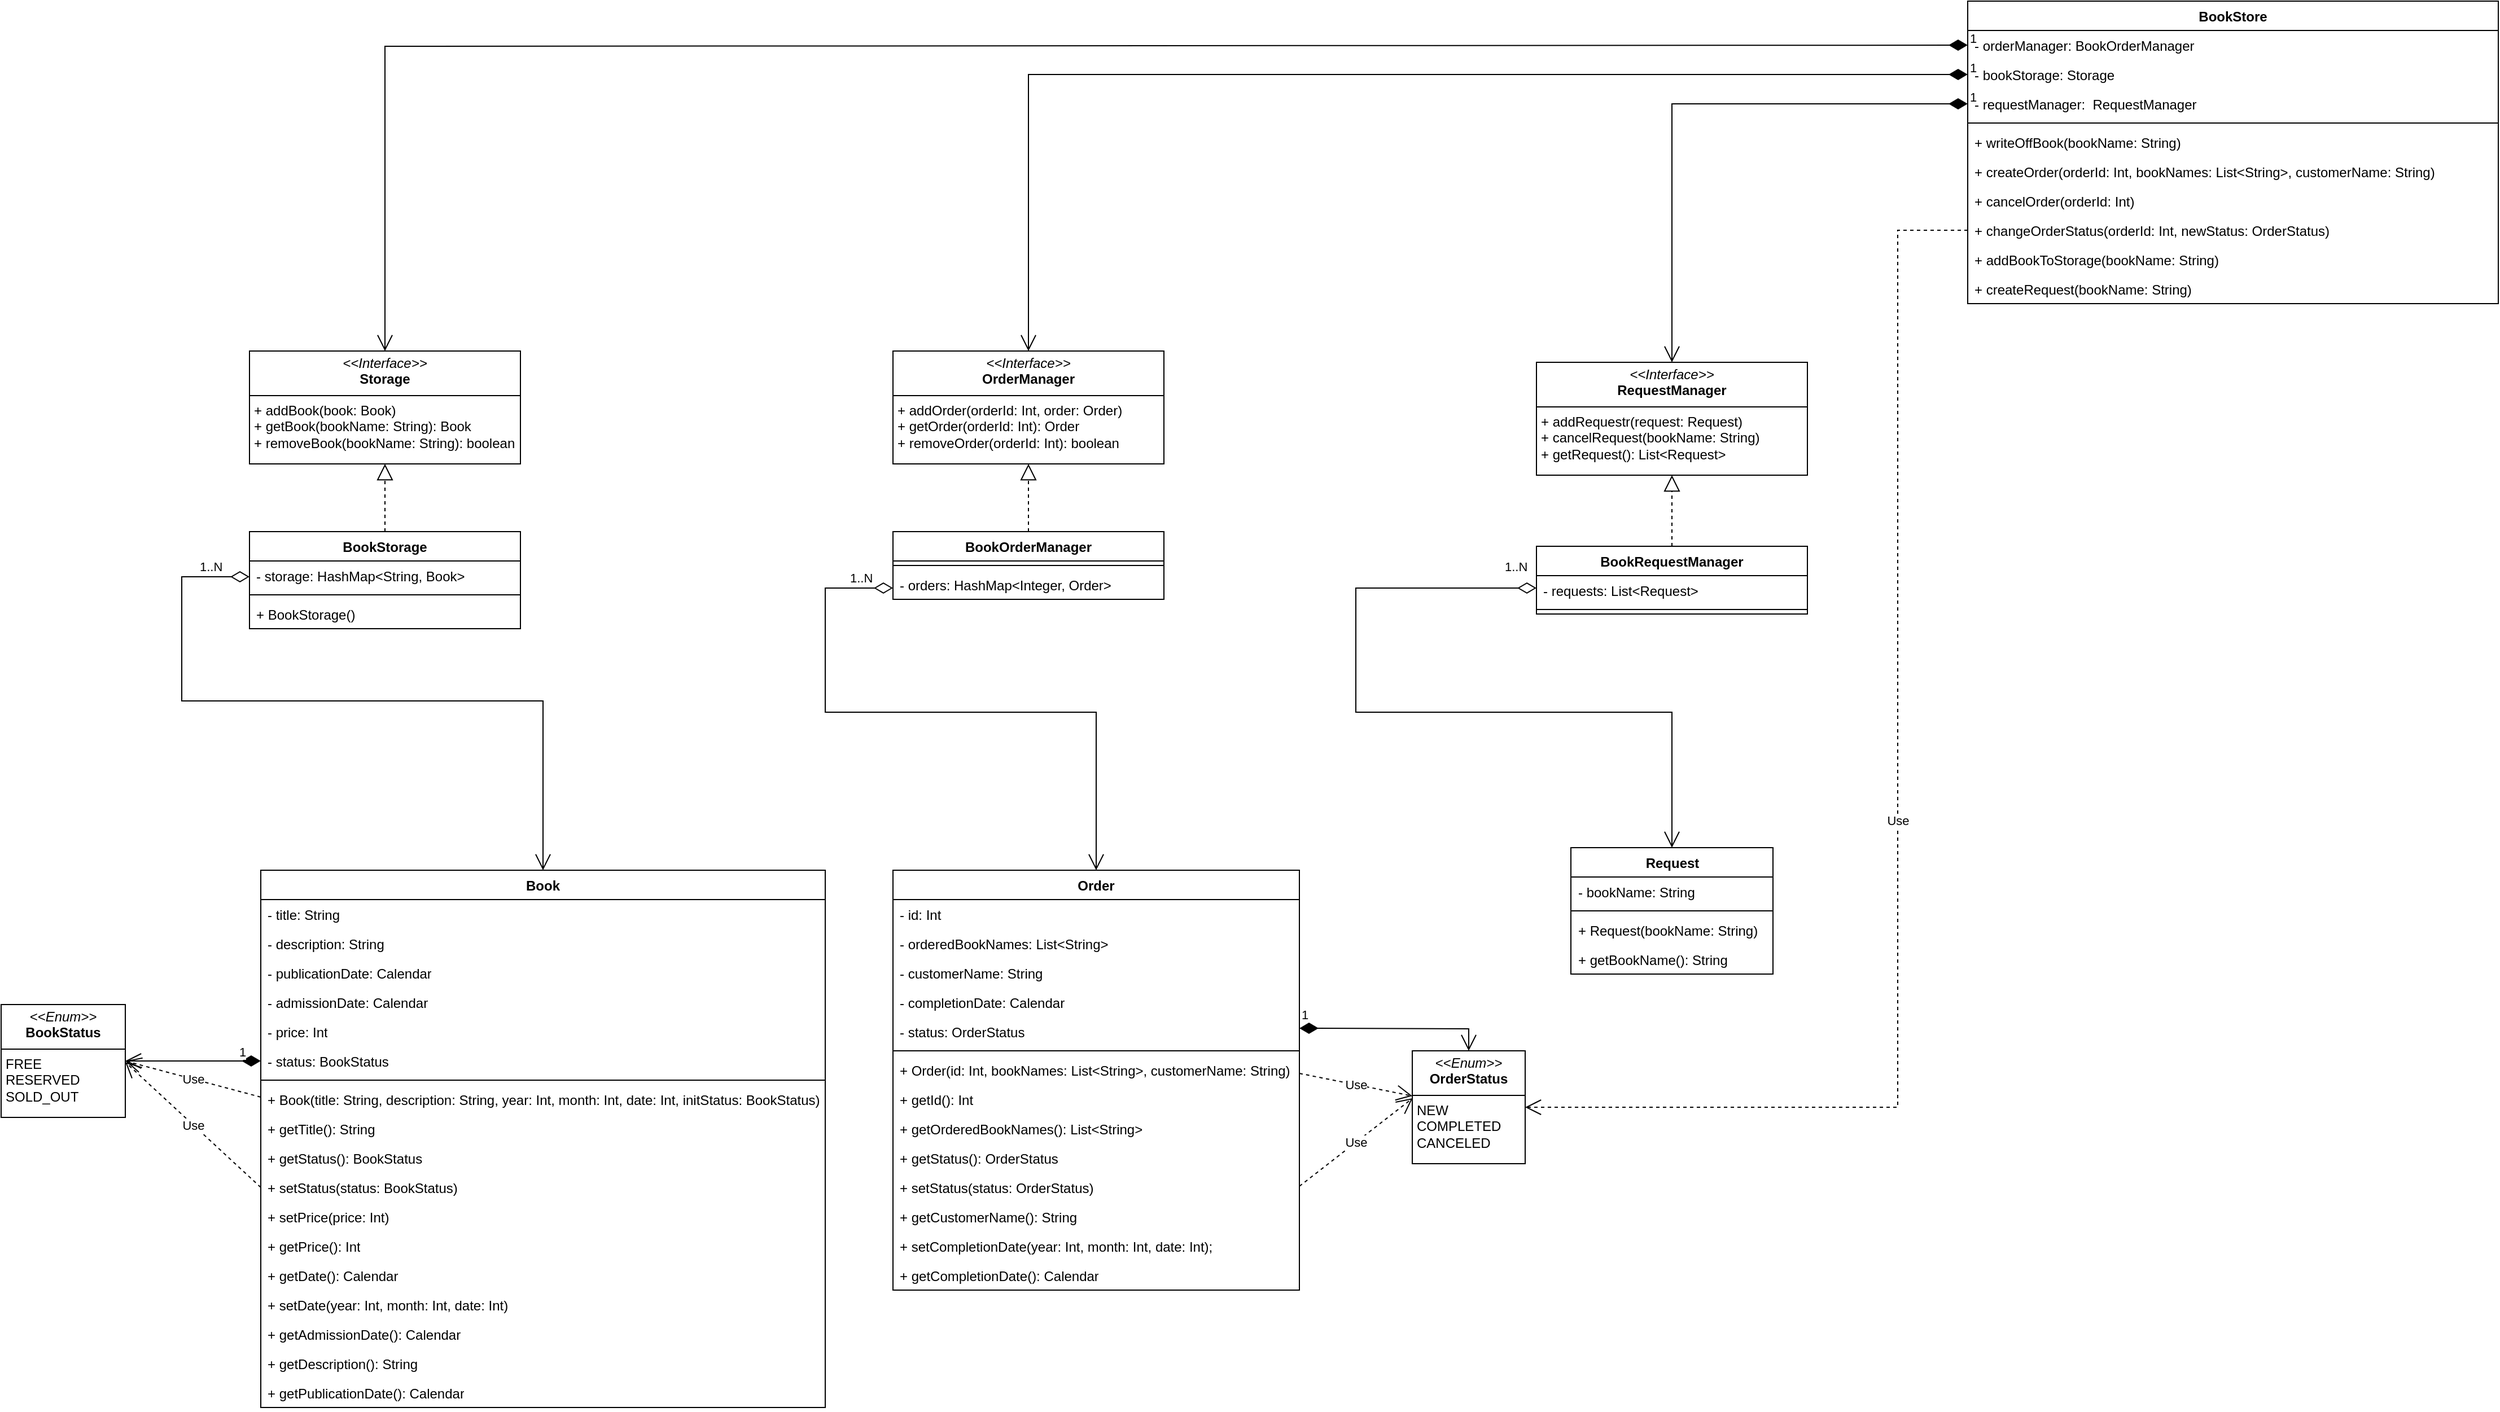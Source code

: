 <mxfile version="28.2.7">
  <diagram name="Страница — 1" id="3WayXBRZZ2SMgkHPEbz1">
    <mxGraphModel dx="1743" dy="818" grid="1" gridSize="10" guides="1" tooltips="1" connect="1" arrows="1" fold="1" page="1" pageScale="1" pageWidth="827" pageHeight="1169" math="0" shadow="0">
      <root>
        <mxCell id="0" />
        <mxCell id="1" parent="0" />
        <mxCell id="2PTjKoxte4hmcH_rGWA3-1" value="&lt;p style=&quot;margin:0px;margin-top:4px;text-align:center;&quot;&gt;&lt;i&gt;&amp;lt;&amp;lt;Interface&amp;gt;&amp;gt;&lt;/i&gt;&lt;br&gt;&lt;b&gt;OrderManager&lt;/b&gt;&lt;/p&gt;&lt;hr size=&quot;1&quot; style=&quot;border-style:solid;&quot;&gt;&lt;p style=&quot;margin:0px;margin-left:4px;&quot;&gt;+ addOrder(orderId: Int, order: Order)&lt;br&gt;+ getOrder(orderId: Int): Order&lt;/p&gt;&lt;p style=&quot;margin:0px;margin-left:4px;&quot;&gt;+ removeOrder(orderId: Int): boolean&lt;/p&gt;" style="verticalAlign=top;align=left;overflow=fill;html=1;whiteSpace=wrap;" vertex="1" parent="1">
          <mxGeometry x="880" y="330" width="240" height="100" as="geometry" />
        </mxCell>
        <mxCell id="2PTjKoxte4hmcH_rGWA3-2" value="&lt;p style=&quot;margin:0px;margin-top:4px;text-align:center;&quot;&gt;&lt;i&gt;&amp;lt;&amp;lt;Interface&amp;gt;&amp;gt;&lt;/i&gt;&lt;br&gt;&lt;b&gt;RequestManager&lt;/b&gt;&lt;/p&gt;&lt;hr size=&quot;1&quot; style=&quot;border-style:solid;&quot;&gt;&lt;p style=&quot;margin:0px;margin-left:4px;&quot;&gt;+ addRequestr(request: Request)&lt;br&gt;+ cancelRequest(bookName: String)&lt;/p&gt;&lt;p style=&quot;margin:0px;margin-left:4px;&quot;&gt;+ getRequest(): List&amp;lt;Request&amp;gt;&lt;/p&gt;" style="verticalAlign=top;align=left;overflow=fill;html=1;whiteSpace=wrap;" vertex="1" parent="1">
          <mxGeometry x="1450" y="340" width="240" height="100" as="geometry" />
        </mxCell>
        <mxCell id="2PTjKoxte4hmcH_rGWA3-3" value="&lt;p style=&quot;margin:0px;margin-top:4px;text-align:center;&quot;&gt;&lt;i&gt;&amp;lt;&amp;lt;Interface&amp;gt;&amp;gt;&lt;/i&gt;&lt;br&gt;&lt;b&gt;Storage&lt;/b&gt;&lt;/p&gt;&lt;hr size=&quot;1&quot; style=&quot;border-style:solid;&quot;&gt;&lt;p style=&quot;margin:0px;margin-left:4px;&quot;&gt;+ addBook(book: Book)&lt;br&gt;+ getBook(bookName: String): Book&lt;/p&gt;&lt;p style=&quot;margin:0px;margin-left:4px;&quot;&gt;+ removeBook(bookName: String): boolean&lt;/p&gt;" style="verticalAlign=top;align=left;overflow=fill;html=1;whiteSpace=wrap;" vertex="1" parent="1">
          <mxGeometry x="310" y="330" width="240" height="100" as="geometry" />
        </mxCell>
        <mxCell id="2PTjKoxte4hmcH_rGWA3-4" value="Book" style="swimlane;fontStyle=1;align=center;verticalAlign=top;childLayout=stackLayout;horizontal=1;startSize=26;horizontalStack=0;resizeParent=1;resizeParentMax=0;resizeLast=0;collapsible=1;marginBottom=0;whiteSpace=wrap;html=1;" vertex="1" parent="1">
          <mxGeometry x="320" y="790" width="500" height="476" as="geometry" />
        </mxCell>
        <mxCell id="2PTjKoxte4hmcH_rGWA3-5" value="- title: String" style="text;strokeColor=none;fillColor=none;align=left;verticalAlign=top;spacingLeft=4;spacingRight=4;overflow=hidden;rotatable=0;points=[[0,0.5],[1,0.5]];portConstraint=eastwest;whiteSpace=wrap;html=1;" vertex="1" parent="2PTjKoxte4hmcH_rGWA3-4">
          <mxGeometry y="26" width="500" height="26" as="geometry" />
        </mxCell>
        <mxCell id="2PTjKoxte4hmcH_rGWA3-12" value="- description: String&lt;div&gt;&lt;br&gt;&lt;/div&gt;" style="text;strokeColor=none;fillColor=none;align=left;verticalAlign=top;spacingLeft=4;spacingRight=4;overflow=hidden;rotatable=0;points=[[0,0.5],[1,0.5]];portConstraint=eastwest;whiteSpace=wrap;html=1;" vertex="1" parent="2PTjKoxte4hmcH_rGWA3-4">
          <mxGeometry y="52" width="500" height="26" as="geometry" />
        </mxCell>
        <mxCell id="2PTjKoxte4hmcH_rGWA3-11" value="- publicationDate: Calendar" style="text;strokeColor=none;fillColor=none;align=left;verticalAlign=top;spacingLeft=4;spacingRight=4;overflow=hidden;rotatable=0;points=[[0,0.5],[1,0.5]];portConstraint=eastwest;whiteSpace=wrap;html=1;" vertex="1" parent="2PTjKoxte4hmcH_rGWA3-4">
          <mxGeometry y="78" width="500" height="26" as="geometry" />
        </mxCell>
        <mxCell id="2PTjKoxte4hmcH_rGWA3-10" value="- admissionDate: Calendar" style="text;strokeColor=none;fillColor=none;align=left;verticalAlign=top;spacingLeft=4;spacingRight=4;overflow=hidden;rotatable=0;points=[[0,0.5],[1,0.5]];portConstraint=eastwest;whiteSpace=wrap;html=1;" vertex="1" parent="2PTjKoxte4hmcH_rGWA3-4">
          <mxGeometry y="104" width="500" height="26" as="geometry" />
        </mxCell>
        <mxCell id="2PTjKoxte4hmcH_rGWA3-9" value="- price: Int" style="text;strokeColor=none;fillColor=none;align=left;verticalAlign=top;spacingLeft=4;spacingRight=4;overflow=hidden;rotatable=0;points=[[0,0.5],[1,0.5]];portConstraint=eastwest;whiteSpace=wrap;html=1;" vertex="1" parent="2PTjKoxte4hmcH_rGWA3-4">
          <mxGeometry y="130" width="500" height="26" as="geometry" />
        </mxCell>
        <mxCell id="2PTjKoxte4hmcH_rGWA3-8" value="- status: BookStatus" style="text;strokeColor=none;fillColor=none;align=left;verticalAlign=top;spacingLeft=4;spacingRight=4;overflow=hidden;rotatable=0;points=[[0,0.5],[1,0.5]];portConstraint=eastwest;whiteSpace=wrap;html=1;" vertex="1" parent="2PTjKoxte4hmcH_rGWA3-4">
          <mxGeometry y="156" width="500" height="26" as="geometry" />
        </mxCell>
        <mxCell id="2PTjKoxte4hmcH_rGWA3-6" value="" style="line;strokeWidth=1;fillColor=none;align=left;verticalAlign=middle;spacingTop=-1;spacingLeft=3;spacingRight=3;rotatable=0;labelPosition=right;points=[];portConstraint=eastwest;strokeColor=inherit;" vertex="1" parent="2PTjKoxte4hmcH_rGWA3-4">
          <mxGeometry y="182" width="500" height="8" as="geometry" />
        </mxCell>
        <mxCell id="2PTjKoxte4hmcH_rGWA3-7" value="+ Book(title: String, description: String, year: Int, month: Int, date: Int, initStatus: BookStatus)" style="text;strokeColor=none;fillColor=none;align=left;verticalAlign=top;spacingLeft=4;spacingRight=4;overflow=hidden;rotatable=0;points=[[0,0.5],[1,0.5]];portConstraint=eastwest;whiteSpace=wrap;html=1;" vertex="1" parent="2PTjKoxte4hmcH_rGWA3-4">
          <mxGeometry y="190" width="500" height="26" as="geometry" />
        </mxCell>
        <mxCell id="2PTjKoxte4hmcH_rGWA3-13" value="+ getTitle(): String" style="text;strokeColor=none;fillColor=none;align=left;verticalAlign=top;spacingLeft=4;spacingRight=4;overflow=hidden;rotatable=0;points=[[0,0.5],[1,0.5]];portConstraint=eastwest;whiteSpace=wrap;html=1;" vertex="1" parent="2PTjKoxte4hmcH_rGWA3-4">
          <mxGeometry y="216" width="500" height="26" as="geometry" />
        </mxCell>
        <mxCell id="2PTjKoxte4hmcH_rGWA3-14" value="+ getStatus(): BookStatus" style="text;strokeColor=none;fillColor=none;align=left;verticalAlign=top;spacingLeft=4;spacingRight=4;overflow=hidden;rotatable=0;points=[[0,0.5],[1,0.5]];portConstraint=eastwest;whiteSpace=wrap;html=1;" vertex="1" parent="2PTjKoxte4hmcH_rGWA3-4">
          <mxGeometry y="242" width="500" height="26" as="geometry" />
        </mxCell>
        <mxCell id="2PTjKoxte4hmcH_rGWA3-21" value="+ setStatus(status: BookStatus)" style="text;strokeColor=none;fillColor=none;align=left;verticalAlign=top;spacingLeft=4;spacingRight=4;overflow=hidden;rotatable=0;points=[[0,0.5],[1,0.5]];portConstraint=eastwest;whiteSpace=wrap;html=1;" vertex="1" parent="2PTjKoxte4hmcH_rGWA3-4">
          <mxGeometry y="268" width="500" height="26" as="geometry" />
        </mxCell>
        <mxCell id="2PTjKoxte4hmcH_rGWA3-20" value="+ setPrice(price: Int)" style="text;strokeColor=none;fillColor=none;align=left;verticalAlign=top;spacingLeft=4;spacingRight=4;overflow=hidden;rotatable=0;points=[[0,0.5],[1,0.5]];portConstraint=eastwest;whiteSpace=wrap;html=1;" vertex="1" parent="2PTjKoxte4hmcH_rGWA3-4">
          <mxGeometry y="294" width="500" height="26" as="geometry" />
        </mxCell>
        <mxCell id="2PTjKoxte4hmcH_rGWA3-19" value="+ getPrice(): Int" style="text;strokeColor=none;fillColor=none;align=left;verticalAlign=top;spacingLeft=4;spacingRight=4;overflow=hidden;rotatable=0;points=[[0,0.5],[1,0.5]];portConstraint=eastwest;whiteSpace=wrap;html=1;" vertex="1" parent="2PTjKoxte4hmcH_rGWA3-4">
          <mxGeometry y="320" width="500" height="26" as="geometry" />
        </mxCell>
        <mxCell id="2PTjKoxte4hmcH_rGWA3-18" value="+ getDate(): Calendar" style="text;strokeColor=none;fillColor=none;align=left;verticalAlign=top;spacingLeft=4;spacingRight=4;overflow=hidden;rotatable=0;points=[[0,0.5],[1,0.5]];portConstraint=eastwest;whiteSpace=wrap;html=1;" vertex="1" parent="2PTjKoxte4hmcH_rGWA3-4">
          <mxGeometry y="346" width="500" height="26" as="geometry" />
        </mxCell>
        <mxCell id="2PTjKoxte4hmcH_rGWA3-17" value="+ setDate(year: Int, month: Int, date: Int)" style="text;strokeColor=none;fillColor=none;align=left;verticalAlign=top;spacingLeft=4;spacingRight=4;overflow=hidden;rotatable=0;points=[[0,0.5],[1,0.5]];portConstraint=eastwest;whiteSpace=wrap;html=1;" vertex="1" parent="2PTjKoxte4hmcH_rGWA3-4">
          <mxGeometry y="372" width="500" height="26" as="geometry" />
        </mxCell>
        <mxCell id="2PTjKoxte4hmcH_rGWA3-16" value="+ getAdmissionDate(): Calendar" style="text;strokeColor=none;fillColor=none;align=left;verticalAlign=top;spacingLeft=4;spacingRight=4;overflow=hidden;rotatable=0;points=[[0,0.5],[1,0.5]];portConstraint=eastwest;whiteSpace=wrap;html=1;" vertex="1" parent="2PTjKoxte4hmcH_rGWA3-4">
          <mxGeometry y="398" width="500" height="26" as="geometry" />
        </mxCell>
        <mxCell id="2PTjKoxte4hmcH_rGWA3-15" value="+ getDescription(): String" style="text;strokeColor=none;fillColor=none;align=left;verticalAlign=top;spacingLeft=4;spacingRight=4;overflow=hidden;rotatable=0;points=[[0,0.5],[1,0.5]];portConstraint=eastwest;whiteSpace=wrap;html=1;" vertex="1" parent="2PTjKoxte4hmcH_rGWA3-4">
          <mxGeometry y="424" width="500" height="26" as="geometry" />
        </mxCell>
        <mxCell id="2PTjKoxte4hmcH_rGWA3-23" value="+ getPublicationDate(): Calendar" style="text;strokeColor=none;fillColor=none;align=left;verticalAlign=top;spacingLeft=4;spacingRight=4;overflow=hidden;rotatable=0;points=[[0,0.5],[1,0.5]];portConstraint=eastwest;whiteSpace=wrap;html=1;" vertex="1" parent="2PTjKoxte4hmcH_rGWA3-4">
          <mxGeometry y="450" width="500" height="26" as="geometry" />
        </mxCell>
        <mxCell id="2PTjKoxte4hmcH_rGWA3-25" value="Order" style="swimlane;fontStyle=1;align=center;verticalAlign=top;childLayout=stackLayout;horizontal=1;startSize=26;horizontalStack=0;resizeParent=1;resizeParentMax=0;resizeLast=0;collapsible=1;marginBottom=0;whiteSpace=wrap;html=1;" vertex="1" parent="1">
          <mxGeometry x="880" y="790" width="360" height="372" as="geometry" />
        </mxCell>
        <mxCell id="2PTjKoxte4hmcH_rGWA3-26" value="- id: Int" style="text;strokeColor=none;fillColor=none;align=left;verticalAlign=top;spacingLeft=4;spacingRight=4;overflow=hidden;rotatable=0;points=[[0,0.5],[1,0.5]];portConstraint=eastwest;whiteSpace=wrap;html=1;" vertex="1" parent="2PTjKoxte4hmcH_rGWA3-25">
          <mxGeometry y="26" width="360" height="26" as="geometry" />
        </mxCell>
        <mxCell id="2PTjKoxte4hmcH_rGWA3-27" value="- orderedBookNames: List&amp;lt;String&amp;gt;&lt;div&gt;&lt;br&gt;&lt;/div&gt;" style="text;strokeColor=none;fillColor=none;align=left;verticalAlign=top;spacingLeft=4;spacingRight=4;overflow=hidden;rotatable=0;points=[[0,0.5],[1,0.5]];portConstraint=eastwest;whiteSpace=wrap;html=1;" vertex="1" parent="2PTjKoxte4hmcH_rGWA3-25">
          <mxGeometry y="52" width="360" height="26" as="geometry" />
        </mxCell>
        <mxCell id="2PTjKoxte4hmcH_rGWA3-28" value="- customerName: String" style="text;strokeColor=none;fillColor=none;align=left;verticalAlign=top;spacingLeft=4;spacingRight=4;overflow=hidden;rotatable=0;points=[[0,0.5],[1,0.5]];portConstraint=eastwest;whiteSpace=wrap;html=1;" vertex="1" parent="2PTjKoxte4hmcH_rGWA3-25">
          <mxGeometry y="78" width="360" height="26" as="geometry" />
        </mxCell>
        <mxCell id="2PTjKoxte4hmcH_rGWA3-29" value="- completionDate: Calendar" style="text;strokeColor=none;fillColor=none;align=left;verticalAlign=top;spacingLeft=4;spacingRight=4;overflow=hidden;rotatable=0;points=[[0,0.5],[1,0.5]];portConstraint=eastwest;whiteSpace=wrap;html=1;" vertex="1" parent="2PTjKoxte4hmcH_rGWA3-25">
          <mxGeometry y="104" width="360" height="26" as="geometry" />
        </mxCell>
        <mxCell id="2PTjKoxte4hmcH_rGWA3-30" value="- status: OrderStatus" style="text;strokeColor=none;fillColor=none;align=left;verticalAlign=top;spacingLeft=4;spacingRight=4;overflow=hidden;rotatable=0;points=[[0,0.5],[1,0.5]];portConstraint=eastwest;whiteSpace=wrap;html=1;" vertex="1" parent="2PTjKoxte4hmcH_rGWA3-25">
          <mxGeometry y="130" width="360" height="26" as="geometry" />
        </mxCell>
        <mxCell id="2PTjKoxte4hmcH_rGWA3-32" value="" style="line;strokeWidth=1;fillColor=none;align=left;verticalAlign=middle;spacingTop=-1;spacingLeft=3;spacingRight=3;rotatable=0;labelPosition=right;points=[];portConstraint=eastwest;strokeColor=inherit;" vertex="1" parent="2PTjKoxte4hmcH_rGWA3-25">
          <mxGeometry y="156" width="360" height="8" as="geometry" />
        </mxCell>
        <mxCell id="2PTjKoxte4hmcH_rGWA3-33" value="+ Order(id: Int, bookNames: List&amp;lt;String&amp;gt;, customerName: String)" style="text;strokeColor=none;fillColor=none;align=left;verticalAlign=top;spacingLeft=4;spacingRight=4;overflow=hidden;rotatable=0;points=[[0,0.5],[1,0.5]];portConstraint=eastwest;whiteSpace=wrap;html=1;" vertex="1" parent="2PTjKoxte4hmcH_rGWA3-25">
          <mxGeometry y="164" width="360" height="26" as="geometry" />
        </mxCell>
        <mxCell id="2PTjKoxte4hmcH_rGWA3-34" value="+ getId(): Int" style="text;strokeColor=none;fillColor=none;align=left;verticalAlign=top;spacingLeft=4;spacingRight=4;overflow=hidden;rotatable=0;points=[[0,0.5],[1,0.5]];portConstraint=eastwest;whiteSpace=wrap;html=1;" vertex="1" parent="2PTjKoxte4hmcH_rGWA3-25">
          <mxGeometry y="190" width="360" height="26" as="geometry" />
        </mxCell>
        <mxCell id="2PTjKoxte4hmcH_rGWA3-35" value="+ getOrderedBookNames(): List&amp;lt;String&amp;gt;" style="text;strokeColor=none;fillColor=none;align=left;verticalAlign=top;spacingLeft=4;spacingRight=4;overflow=hidden;rotatable=0;points=[[0,0.5],[1,0.5]];portConstraint=eastwest;whiteSpace=wrap;html=1;" vertex="1" parent="2PTjKoxte4hmcH_rGWA3-25">
          <mxGeometry y="216" width="360" height="26" as="geometry" />
        </mxCell>
        <mxCell id="2PTjKoxte4hmcH_rGWA3-44" value="+ getStatus(): OrderStatus" style="text;strokeColor=none;fillColor=none;align=left;verticalAlign=top;spacingLeft=4;spacingRight=4;overflow=hidden;rotatable=0;points=[[0,0.5],[1,0.5]];portConstraint=eastwest;whiteSpace=wrap;html=1;" vertex="1" parent="2PTjKoxte4hmcH_rGWA3-25">
          <mxGeometry y="242" width="360" height="26" as="geometry" />
        </mxCell>
        <mxCell id="2PTjKoxte4hmcH_rGWA3-36" value="+ setStatus(status: OrderStatus)" style="text;strokeColor=none;fillColor=none;align=left;verticalAlign=top;spacingLeft=4;spacingRight=4;overflow=hidden;rotatable=0;points=[[0,0.5],[1,0.5]];portConstraint=eastwest;whiteSpace=wrap;html=1;" vertex="1" parent="2PTjKoxte4hmcH_rGWA3-25">
          <mxGeometry y="268" width="360" height="26" as="geometry" />
        </mxCell>
        <mxCell id="2PTjKoxte4hmcH_rGWA3-37" value="+ getCustomerName(): String" style="text;strokeColor=none;fillColor=none;align=left;verticalAlign=top;spacingLeft=4;spacingRight=4;overflow=hidden;rotatable=0;points=[[0,0.5],[1,0.5]];portConstraint=eastwest;whiteSpace=wrap;html=1;" vertex="1" parent="2PTjKoxte4hmcH_rGWA3-25">
          <mxGeometry y="294" width="360" height="26" as="geometry" />
        </mxCell>
        <mxCell id="2PTjKoxte4hmcH_rGWA3-38" value="+ setCompletionDate(year: Int, month: Int, date: Int);" style="text;strokeColor=none;fillColor=none;align=left;verticalAlign=top;spacingLeft=4;spacingRight=4;overflow=hidden;rotatable=0;points=[[0,0.5],[1,0.5]];portConstraint=eastwest;whiteSpace=wrap;html=1;" vertex="1" parent="2PTjKoxte4hmcH_rGWA3-25">
          <mxGeometry y="320" width="360" height="26" as="geometry" />
        </mxCell>
        <mxCell id="2PTjKoxte4hmcH_rGWA3-39" value="+ getCompletionDate(): Calendar" style="text;strokeColor=none;fillColor=none;align=left;verticalAlign=top;spacingLeft=4;spacingRight=4;overflow=hidden;rotatable=0;points=[[0,0.5],[1,0.5]];portConstraint=eastwest;whiteSpace=wrap;html=1;" vertex="1" parent="2PTjKoxte4hmcH_rGWA3-25">
          <mxGeometry y="346" width="360" height="26" as="geometry" />
        </mxCell>
        <mxCell id="2PTjKoxte4hmcH_rGWA3-45" value="Request" style="swimlane;fontStyle=1;align=center;verticalAlign=top;childLayout=stackLayout;horizontal=1;startSize=26;horizontalStack=0;resizeParent=1;resizeParentMax=0;resizeLast=0;collapsible=1;marginBottom=0;whiteSpace=wrap;html=1;" vertex="1" parent="1">
          <mxGeometry x="1480.5" y="770" width="179" height="112" as="geometry" />
        </mxCell>
        <mxCell id="2PTjKoxte4hmcH_rGWA3-46" value="- bookName: String" style="text;strokeColor=none;fillColor=none;align=left;verticalAlign=top;spacingLeft=4;spacingRight=4;overflow=hidden;rotatable=0;points=[[0,0.5],[1,0.5]];portConstraint=eastwest;whiteSpace=wrap;html=1;" vertex="1" parent="2PTjKoxte4hmcH_rGWA3-45">
          <mxGeometry y="26" width="179" height="26" as="geometry" />
        </mxCell>
        <mxCell id="2PTjKoxte4hmcH_rGWA3-51" value="" style="line;strokeWidth=1;fillColor=none;align=left;verticalAlign=middle;spacingTop=-1;spacingLeft=3;spacingRight=3;rotatable=0;labelPosition=right;points=[];portConstraint=eastwest;strokeColor=inherit;" vertex="1" parent="2PTjKoxte4hmcH_rGWA3-45">
          <mxGeometry y="52" width="179" height="8" as="geometry" />
        </mxCell>
        <mxCell id="2PTjKoxte4hmcH_rGWA3-52" value="+ Request(bookName: String)" style="text;strokeColor=none;fillColor=none;align=left;verticalAlign=top;spacingLeft=4;spacingRight=4;overflow=hidden;rotatable=0;points=[[0,0.5],[1,0.5]];portConstraint=eastwest;whiteSpace=wrap;html=1;" vertex="1" parent="2PTjKoxte4hmcH_rGWA3-45">
          <mxGeometry y="60" width="179" height="26" as="geometry" />
        </mxCell>
        <mxCell id="2PTjKoxte4hmcH_rGWA3-53" value="+ getBookName(): String" style="text;strokeColor=none;fillColor=none;align=left;verticalAlign=top;spacingLeft=4;spacingRight=4;overflow=hidden;rotatable=0;points=[[0,0.5],[1,0.5]];portConstraint=eastwest;whiteSpace=wrap;html=1;" vertex="1" parent="2PTjKoxte4hmcH_rGWA3-45">
          <mxGeometry y="86" width="179" height="26" as="geometry" />
        </mxCell>
        <mxCell id="2PTjKoxte4hmcH_rGWA3-79" value="&lt;p style=&quot;margin:0px;margin-top:4px;text-align:center;&quot;&gt;&lt;i&gt;&amp;lt;&amp;lt;Enum&amp;gt;&amp;gt;&lt;/i&gt;&lt;br&gt;&lt;b&gt;BookStatus&lt;/b&gt;&lt;/p&gt;&lt;hr size=&quot;1&quot; style=&quot;border-style:solid;&quot;&gt;&lt;p style=&quot;margin:0px;margin-left:4px;&quot;&gt;FREE&lt;/p&gt;&lt;p style=&quot;margin:0px;margin-left:4px;&quot;&gt;RESERVED&lt;/p&gt;&lt;p style=&quot;margin:0px;margin-left:4px;&quot;&gt;SOLD_OUT&lt;/p&gt;" style="verticalAlign=top;align=left;overflow=fill;html=1;whiteSpace=wrap;" vertex="1" parent="1">
          <mxGeometry x="90" y="909" width="110" height="100" as="geometry" />
        </mxCell>
        <mxCell id="2PTjKoxte4hmcH_rGWA3-80" value="&lt;p style=&quot;margin:0px;margin-top:4px;text-align:center;&quot;&gt;&lt;i&gt;&amp;lt;&amp;lt;Enum&amp;gt;&amp;gt;&lt;/i&gt;&lt;br&gt;&lt;b&gt;OrderStatus&lt;/b&gt;&lt;/p&gt;&lt;hr size=&quot;1&quot; style=&quot;border-style:solid;&quot;&gt;&lt;p style=&quot;margin:0px;margin-left:4px;&quot;&gt;NEW&lt;/p&gt;&lt;p style=&quot;margin:0px;margin-left:4px;&quot;&gt;COMPLETED&lt;/p&gt;&lt;p style=&quot;margin:0px;margin-left:4px;&quot;&gt;CANCELED&lt;/p&gt;" style="verticalAlign=top;align=left;overflow=fill;html=1;whiteSpace=wrap;" vertex="1" parent="1">
          <mxGeometry x="1340" y="950" width="100" height="100" as="geometry" />
        </mxCell>
        <mxCell id="2PTjKoxte4hmcH_rGWA3-83" value="1" style="endArrow=open;html=1;endSize=12;startArrow=diamondThin;startSize=14;startFill=1;edgeStyle=orthogonalEdgeStyle;align=left;verticalAlign=bottom;rounded=0;exitX=0;exitY=0.5;exitDx=0;exitDy=0;entryX=1;entryY=0.5;entryDx=0;entryDy=0;" edge="1" parent="1" source="2PTjKoxte4hmcH_rGWA3-8" target="2PTjKoxte4hmcH_rGWA3-79">
          <mxGeometry x="-0.647" y="1" relative="1" as="geometry">
            <mxPoint x="500" y="920" as="sourcePoint" />
            <mxPoint x="660" y="920" as="targetPoint" />
            <mxPoint as="offset" />
          </mxGeometry>
        </mxCell>
        <mxCell id="2PTjKoxte4hmcH_rGWA3-84" value="1" style="endArrow=open;html=1;endSize=12;startArrow=diamondThin;startSize=14;startFill=1;edgeStyle=orthogonalEdgeStyle;align=left;verticalAlign=bottom;rounded=0;entryX=0.5;entryY=0;entryDx=0;entryDy=0;" edge="1" parent="1" target="2PTjKoxte4hmcH_rGWA3-80">
          <mxGeometry x="-1" y="3" relative="1" as="geometry">
            <mxPoint x="1240" y="930" as="sourcePoint" />
            <mxPoint x="1400" y="930" as="targetPoint" />
          </mxGeometry>
        </mxCell>
        <mxCell id="2PTjKoxte4hmcH_rGWA3-85" value="Use" style="endArrow=open;endSize=12;dashed=1;html=1;rounded=0;" edge="1" parent="1" target="2PTjKoxte4hmcH_rGWA3-80">
          <mxGeometry width="160" relative="1" as="geometry">
            <mxPoint x="1240" y="970" as="sourcePoint" />
            <mxPoint x="1400" y="970" as="targetPoint" />
          </mxGeometry>
        </mxCell>
        <mxCell id="2PTjKoxte4hmcH_rGWA3-86" value="Use" style="endArrow=open;endSize=12;dashed=1;html=1;rounded=0;entryX=0.003;entryY=0.42;entryDx=0;entryDy=0;entryPerimeter=0;" edge="1" parent="1" target="2PTjKoxte4hmcH_rGWA3-80">
          <mxGeometry width="160" relative="1" as="geometry">
            <mxPoint x="1240" y="1070" as="sourcePoint" />
            <mxPoint x="1340" y="1090" as="targetPoint" />
          </mxGeometry>
        </mxCell>
        <mxCell id="2PTjKoxte4hmcH_rGWA3-87" value="Use" style="endArrow=open;endSize=12;dashed=1;html=1;rounded=0;exitX=0;exitY=0.5;exitDx=0;exitDy=0;" edge="1" parent="1" source="2PTjKoxte4hmcH_rGWA3-21">
          <mxGeometry width="160" relative="1" as="geometry">
            <mxPoint x="80" y="1110" as="sourcePoint" />
            <mxPoint x="200" y="960" as="targetPoint" />
          </mxGeometry>
        </mxCell>
        <mxCell id="2PTjKoxte4hmcH_rGWA3-88" value="Use" style="endArrow=open;endSize=12;dashed=1;html=1;rounded=0;exitX=0;exitY=0.5;exitDx=0;exitDy=0;entryX=1;entryY=0.5;entryDx=0;entryDy=0;" edge="1" parent="1" target="2PTjKoxte4hmcH_rGWA3-79">
          <mxGeometry width="160" relative="1" as="geometry">
            <mxPoint x="320" y="991" as="sourcePoint" />
            <mxPoint x="200" y="880" as="targetPoint" />
          </mxGeometry>
        </mxCell>
        <mxCell id="2PTjKoxte4hmcH_rGWA3-89" value="BookOrderManager" style="swimlane;fontStyle=1;align=center;verticalAlign=top;childLayout=stackLayout;horizontal=1;startSize=26;horizontalStack=0;resizeParent=1;resizeParentMax=0;resizeLast=0;collapsible=1;marginBottom=0;whiteSpace=wrap;html=1;" vertex="1" parent="1">
          <mxGeometry x="880" y="490" width="240" height="60" as="geometry" />
        </mxCell>
        <mxCell id="2PTjKoxte4hmcH_rGWA3-91" value="" style="line;strokeWidth=1;fillColor=none;align=left;verticalAlign=middle;spacingTop=-1;spacingLeft=3;spacingRight=3;rotatable=0;labelPosition=right;points=[];portConstraint=eastwest;strokeColor=inherit;" vertex="1" parent="2PTjKoxte4hmcH_rGWA3-89">
          <mxGeometry y="26" width="240" height="8" as="geometry" />
        </mxCell>
        <mxCell id="2PTjKoxte4hmcH_rGWA3-90" value="- orders: HashMap&amp;lt;Integer, Order&amp;gt;&amp;nbsp;" style="text;strokeColor=none;fillColor=none;align=left;verticalAlign=top;spacingLeft=4;spacingRight=4;overflow=hidden;rotatable=0;points=[[0,0.5],[1,0.5]];portConstraint=eastwest;whiteSpace=wrap;html=1;" vertex="1" parent="2PTjKoxte4hmcH_rGWA3-89">
          <mxGeometry y="34" width="240" height="26" as="geometry" />
        </mxCell>
        <mxCell id="2PTjKoxte4hmcH_rGWA3-93" value="" style="endArrow=block;dashed=1;endFill=0;endSize=12;html=1;rounded=0;exitX=0.5;exitY=0;exitDx=0;exitDy=0;entryX=0.5;entryY=1;entryDx=0;entryDy=0;" edge="1" parent="1" source="2PTjKoxte4hmcH_rGWA3-89" target="2PTjKoxte4hmcH_rGWA3-1">
          <mxGeometry width="160" relative="1" as="geometry">
            <mxPoint x="1000" y="490" as="sourcePoint" />
            <mxPoint x="1120" y="470" as="targetPoint" />
          </mxGeometry>
        </mxCell>
        <mxCell id="2PTjKoxte4hmcH_rGWA3-94" value="BookRequestManager" style="swimlane;fontStyle=1;align=center;verticalAlign=top;childLayout=stackLayout;horizontal=1;startSize=26;horizontalStack=0;resizeParent=1;resizeParentMax=0;resizeLast=0;collapsible=1;marginBottom=0;whiteSpace=wrap;html=1;" vertex="1" parent="1">
          <mxGeometry x="1450" y="503" width="240" height="60" as="geometry" />
        </mxCell>
        <mxCell id="2PTjKoxte4hmcH_rGWA3-95" value="- requests: List&amp;lt;Request&amp;gt;&amp;nbsp;" style="text;strokeColor=none;fillColor=none;align=left;verticalAlign=top;spacingLeft=4;spacingRight=4;overflow=hidden;rotatable=0;points=[[0,0.5],[1,0.5]];portConstraint=eastwest;whiteSpace=wrap;html=1;" vertex="1" parent="2PTjKoxte4hmcH_rGWA3-94">
          <mxGeometry y="26" width="240" height="26" as="geometry" />
        </mxCell>
        <mxCell id="2PTjKoxte4hmcH_rGWA3-96" value="" style="line;strokeWidth=1;fillColor=none;align=left;verticalAlign=middle;spacingTop=-1;spacingLeft=3;spacingRight=3;rotatable=0;labelPosition=right;points=[];portConstraint=eastwest;strokeColor=inherit;" vertex="1" parent="2PTjKoxte4hmcH_rGWA3-94">
          <mxGeometry y="52" width="240" height="8" as="geometry" />
        </mxCell>
        <mxCell id="2PTjKoxte4hmcH_rGWA3-97" value="" style="endArrow=block;dashed=1;endFill=0;endSize=12;html=1;rounded=0;exitX=0.5;exitY=0;exitDx=0;exitDy=0;" edge="1" parent="1" source="2PTjKoxte4hmcH_rGWA3-94" target="2PTjKoxte4hmcH_rGWA3-2">
          <mxGeometry width="160" relative="1" as="geometry">
            <mxPoint x="1660" y="510" as="sourcePoint" />
            <mxPoint x="1820" y="510" as="targetPoint" />
          </mxGeometry>
        </mxCell>
        <mxCell id="2PTjKoxte4hmcH_rGWA3-101" value="" style="endArrow=block;dashed=1;endFill=0;endSize=12;html=1;rounded=0;exitX=0.5;exitY=0;exitDx=0;exitDy=0;entryX=0.5;entryY=1;entryDx=0;entryDy=0;" edge="1" parent="1" source="2PTjKoxte4hmcH_rGWA3-104" target="2PTjKoxte4hmcH_rGWA3-3">
          <mxGeometry width="160" relative="1" as="geometry">
            <mxPoint x="1060" y="480" as="sourcePoint" />
            <mxPoint x="1220" y="480" as="targetPoint" />
          </mxGeometry>
        </mxCell>
        <mxCell id="2PTjKoxte4hmcH_rGWA3-104" value="BookStorage" style="swimlane;fontStyle=1;align=center;verticalAlign=top;childLayout=stackLayout;horizontal=1;startSize=26;horizontalStack=0;resizeParent=1;resizeParentMax=0;resizeLast=0;collapsible=1;marginBottom=0;whiteSpace=wrap;html=1;" vertex="1" parent="1">
          <mxGeometry x="310" y="490" width="240" height="86" as="geometry" />
        </mxCell>
        <mxCell id="2PTjKoxte4hmcH_rGWA3-105" value="- storage: HashMap&amp;lt;String, Book&amp;gt;&amp;nbsp;" style="text;strokeColor=none;fillColor=none;align=left;verticalAlign=top;spacingLeft=4;spacingRight=4;overflow=hidden;rotatable=0;points=[[0,0.5],[1,0.5]];portConstraint=eastwest;whiteSpace=wrap;html=1;" vertex="1" parent="2PTjKoxte4hmcH_rGWA3-104">
          <mxGeometry y="26" width="240" height="26" as="geometry" />
        </mxCell>
        <mxCell id="2PTjKoxte4hmcH_rGWA3-106" value="" style="line;strokeWidth=1;fillColor=none;align=left;verticalAlign=middle;spacingTop=-1;spacingLeft=3;spacingRight=3;rotatable=0;labelPosition=right;points=[];portConstraint=eastwest;strokeColor=inherit;" vertex="1" parent="2PTjKoxte4hmcH_rGWA3-104">
          <mxGeometry y="52" width="240" height="8" as="geometry" />
        </mxCell>
        <mxCell id="2PTjKoxte4hmcH_rGWA3-107" value="+ BookStorage()" style="text;strokeColor=none;fillColor=none;align=left;verticalAlign=top;spacingLeft=4;spacingRight=4;overflow=hidden;rotatable=0;points=[[0,0.5],[1,0.5]];portConstraint=eastwest;whiteSpace=wrap;html=1;" vertex="1" parent="2PTjKoxte4hmcH_rGWA3-104">
          <mxGeometry y="60" width="240" height="26" as="geometry" />
        </mxCell>
        <mxCell id="2PTjKoxte4hmcH_rGWA3-109" value="1..N" style="endArrow=open;html=1;endSize=12;startArrow=diamondThin;startSize=14;startFill=0;edgeStyle=orthogonalEdgeStyle;align=left;verticalAlign=bottom;rounded=0;entryX=0.5;entryY=0;entryDx=0;entryDy=0;" edge="1" parent="1" target="2PTjKoxte4hmcH_rGWA3-45">
          <mxGeometry x="-0.909" y="-10" relative="1" as="geometry">
            <mxPoint x="1450" y="540" as="sourcePoint" />
            <mxPoint x="1460" y="650" as="targetPoint" />
            <Array as="points">
              <mxPoint x="1290" y="540" />
              <mxPoint x="1290" y="650" />
              <mxPoint x="1570" y="650" />
            </Array>
            <mxPoint as="offset" />
          </mxGeometry>
        </mxCell>
        <mxCell id="2PTjKoxte4hmcH_rGWA3-111" value="1..N" style="endArrow=open;html=1;endSize=12;startArrow=diamondThin;startSize=14;startFill=0;edgeStyle=orthogonalEdgeStyle;align=left;verticalAlign=bottom;rounded=0;entryX=0.5;entryY=0;entryDx=0;entryDy=0;" edge="1" parent="1" target="2PTjKoxte4hmcH_rGWA3-25">
          <mxGeometry x="-0.855" relative="1" as="geometry">
            <mxPoint x="880" y="540" as="sourcePoint" />
            <mxPoint x="1000" y="770" as="targetPoint" />
            <Array as="points">
              <mxPoint x="820" y="540" />
              <mxPoint x="820" y="650" />
              <mxPoint x="1060" y="650" />
            </Array>
            <mxPoint as="offset" />
          </mxGeometry>
        </mxCell>
        <mxCell id="2PTjKoxte4hmcH_rGWA3-112" value="1..N" style="endArrow=open;html=1;endSize=12;startArrow=diamondThin;startSize=14;startFill=0;edgeStyle=orthogonalEdgeStyle;align=left;verticalAlign=bottom;rounded=0;entryX=0.5;entryY=0;entryDx=0;entryDy=0;" edge="1" parent="1" target="2PTjKoxte4hmcH_rGWA3-4">
          <mxGeometry x="-0.855" relative="1" as="geometry">
            <mxPoint x="310" y="530" as="sourcePoint" />
            <mxPoint x="490" y="780" as="targetPoint" />
            <Array as="points">
              <mxPoint x="250" y="530" />
              <mxPoint x="250" y="640" />
              <mxPoint x="570" y="640" />
            </Array>
            <mxPoint as="offset" />
          </mxGeometry>
        </mxCell>
        <mxCell id="2PTjKoxte4hmcH_rGWA3-113" value="BookStore" style="swimlane;fontStyle=1;align=center;verticalAlign=top;childLayout=stackLayout;horizontal=1;startSize=26;horizontalStack=0;resizeParent=1;resizeParentMax=0;resizeLast=0;collapsible=1;marginBottom=0;whiteSpace=wrap;html=1;" vertex="1" parent="1">
          <mxGeometry x="1832" y="20" width="470" height="268" as="geometry" />
        </mxCell>
        <mxCell id="2PTjKoxte4hmcH_rGWA3-114" value="- orderManager: BookOrderManager" style="text;strokeColor=none;fillColor=none;align=left;verticalAlign=top;spacingLeft=4;spacingRight=4;overflow=hidden;rotatable=0;points=[[0,0.5],[1,0.5]];portConstraint=eastwest;whiteSpace=wrap;html=1;" vertex="1" parent="2PTjKoxte4hmcH_rGWA3-113">
          <mxGeometry y="26" width="470" height="26" as="geometry" />
        </mxCell>
        <mxCell id="2PTjKoxte4hmcH_rGWA3-117" value="- bookStorage: Storage" style="text;strokeColor=none;fillColor=none;align=left;verticalAlign=top;spacingLeft=4;spacingRight=4;overflow=hidden;rotatable=0;points=[[0,0.5],[1,0.5]];portConstraint=eastwest;whiteSpace=wrap;html=1;" vertex="1" parent="2PTjKoxte4hmcH_rGWA3-113">
          <mxGeometry y="52" width="470" height="26" as="geometry" />
        </mxCell>
        <mxCell id="2PTjKoxte4hmcH_rGWA3-118" value="- requestManager:&amp;nbsp; RequestManager" style="text;strokeColor=none;fillColor=none;align=left;verticalAlign=top;spacingLeft=4;spacingRight=4;overflow=hidden;rotatable=0;points=[[0,0.5],[1,0.5]];portConstraint=eastwest;whiteSpace=wrap;html=1;" vertex="1" parent="2PTjKoxte4hmcH_rGWA3-113">
          <mxGeometry y="78" width="470" height="26" as="geometry" />
        </mxCell>
        <mxCell id="2PTjKoxte4hmcH_rGWA3-115" value="" style="line;strokeWidth=1;fillColor=none;align=left;verticalAlign=middle;spacingTop=-1;spacingLeft=3;spacingRight=3;rotatable=0;labelPosition=right;points=[];portConstraint=eastwest;strokeColor=inherit;" vertex="1" parent="2PTjKoxte4hmcH_rGWA3-113">
          <mxGeometry y="104" width="470" height="8" as="geometry" />
        </mxCell>
        <mxCell id="2PTjKoxte4hmcH_rGWA3-116" value="+ writeOffBook(bookName: String)" style="text;strokeColor=none;fillColor=none;align=left;verticalAlign=top;spacingLeft=4;spacingRight=4;overflow=hidden;rotatable=0;points=[[0,0.5],[1,0.5]];portConstraint=eastwest;whiteSpace=wrap;html=1;" vertex="1" parent="2PTjKoxte4hmcH_rGWA3-113">
          <mxGeometry y="112" width="470" height="26" as="geometry" />
        </mxCell>
        <mxCell id="2PTjKoxte4hmcH_rGWA3-119" value="+ createOrder(orderId: Int, bookNames: List&amp;lt;String&amp;gt;, customerName: String)" style="text;strokeColor=none;fillColor=none;align=left;verticalAlign=top;spacingLeft=4;spacingRight=4;overflow=hidden;rotatable=0;points=[[0,0.5],[1,0.5]];portConstraint=eastwest;whiteSpace=wrap;html=1;" vertex="1" parent="2PTjKoxte4hmcH_rGWA3-113">
          <mxGeometry y="138" width="470" height="26" as="geometry" />
        </mxCell>
        <mxCell id="2PTjKoxte4hmcH_rGWA3-123" value="+ cancelOrder(orderId: Int)" style="text;strokeColor=none;fillColor=none;align=left;verticalAlign=top;spacingLeft=4;spacingRight=4;overflow=hidden;rotatable=0;points=[[0,0.5],[1,0.5]];portConstraint=eastwest;whiteSpace=wrap;html=1;" vertex="1" parent="2PTjKoxte4hmcH_rGWA3-113">
          <mxGeometry y="164" width="470" height="26" as="geometry" />
        </mxCell>
        <mxCell id="2PTjKoxte4hmcH_rGWA3-122" value="+ changeOrderStatus(orderId: Int, newStatus: OrderStatus)" style="text;strokeColor=none;fillColor=none;align=left;verticalAlign=top;spacingLeft=4;spacingRight=4;overflow=hidden;rotatable=0;points=[[0,0.5],[1,0.5]];portConstraint=eastwest;whiteSpace=wrap;html=1;" vertex="1" parent="2PTjKoxte4hmcH_rGWA3-113">
          <mxGeometry y="190" width="470" height="26" as="geometry" />
        </mxCell>
        <mxCell id="2PTjKoxte4hmcH_rGWA3-121" value="+ addBookToStorage(bookName: String)" style="text;strokeColor=none;fillColor=none;align=left;verticalAlign=top;spacingLeft=4;spacingRight=4;overflow=hidden;rotatable=0;points=[[0,0.5],[1,0.5]];portConstraint=eastwest;whiteSpace=wrap;html=1;" vertex="1" parent="2PTjKoxte4hmcH_rGWA3-113">
          <mxGeometry y="216" width="470" height="26" as="geometry" />
        </mxCell>
        <mxCell id="2PTjKoxte4hmcH_rGWA3-120" value="+ createRequest(bookName: String)" style="text;strokeColor=none;fillColor=none;align=left;verticalAlign=top;spacingLeft=4;spacingRight=4;overflow=hidden;rotatable=0;points=[[0,0.5],[1,0.5]];portConstraint=eastwest;whiteSpace=wrap;html=1;" vertex="1" parent="2PTjKoxte4hmcH_rGWA3-113">
          <mxGeometry y="242" width="470" height="26" as="geometry" />
        </mxCell>
        <mxCell id="2PTjKoxte4hmcH_rGWA3-124" value="1" style="endArrow=open;html=1;endSize=12;startArrow=diamondThin;startSize=14;startFill=1;edgeStyle=orthogonalEdgeStyle;align=left;verticalAlign=bottom;rounded=0;exitX=0;exitY=0.5;exitDx=0;exitDy=0;entryX=0.5;entryY=0;entryDx=0;entryDy=0;" edge="1" parent="1" source="2PTjKoxte4hmcH_rGWA3-118" target="2PTjKoxte4hmcH_rGWA3-2">
          <mxGeometry x="-1" y="3" relative="1" as="geometry">
            <mxPoint x="1370" y="370" as="sourcePoint" />
            <mxPoint x="1530" y="370" as="targetPoint" />
          </mxGeometry>
        </mxCell>
        <mxCell id="2PTjKoxte4hmcH_rGWA3-125" value="1" style="endArrow=open;html=1;endSize=12;startArrow=diamondThin;startSize=14;startFill=1;edgeStyle=orthogonalEdgeStyle;align=left;verticalAlign=bottom;rounded=0;exitX=0;exitY=0.5;exitDx=0;exitDy=0;entryX=0.5;entryY=0;entryDx=0;entryDy=0;" edge="1" parent="1" source="2PTjKoxte4hmcH_rGWA3-117" target="2PTjKoxte4hmcH_rGWA3-1">
          <mxGeometry x="-1" y="3" relative="1" as="geometry">
            <mxPoint x="1659.5" y="90" as="sourcePoint" />
            <mxPoint x="1509.5" y="319" as="targetPoint" />
          </mxGeometry>
        </mxCell>
        <mxCell id="2PTjKoxte4hmcH_rGWA3-126" value="1" style="endArrow=open;html=1;endSize=12;startArrow=diamondThin;startSize=14;startFill=1;edgeStyle=orthogonalEdgeStyle;align=left;verticalAlign=bottom;rounded=0;exitX=0;exitY=0.5;exitDx=0;exitDy=0;entryX=0.5;entryY=0;entryDx=0;entryDy=0;" edge="1" parent="1" source="2PTjKoxte4hmcH_rGWA3-114" target="2PTjKoxte4hmcH_rGWA3-3">
          <mxGeometry x="-1" y="3" relative="1" as="geometry">
            <mxPoint x="1720" y="60" as="sourcePoint" />
            <mxPoint x="750" y="300" as="targetPoint" />
            <Array as="points">
              <mxPoint x="430" y="60" />
            </Array>
          </mxGeometry>
        </mxCell>
        <mxCell id="2PTjKoxte4hmcH_rGWA3-127" value="Use" style="endArrow=open;endSize=12;dashed=1;html=1;rounded=0;exitX=0;exitY=0.5;exitDx=0;exitDy=0;entryX=1;entryY=0.5;entryDx=0;entryDy=0;" edge="1" parent="1" source="2PTjKoxte4hmcH_rGWA3-122" target="2PTjKoxte4hmcH_rGWA3-80">
          <mxGeometry width="160" relative="1" as="geometry">
            <mxPoint x="1680" y="390" as="sourcePoint" />
            <mxPoint x="1680" y="960" as="targetPoint" />
            <Array as="points">
              <mxPoint x="1770" y="223" />
              <mxPoint x="1770" y="1000" />
            </Array>
          </mxGeometry>
        </mxCell>
      </root>
    </mxGraphModel>
  </diagram>
</mxfile>
